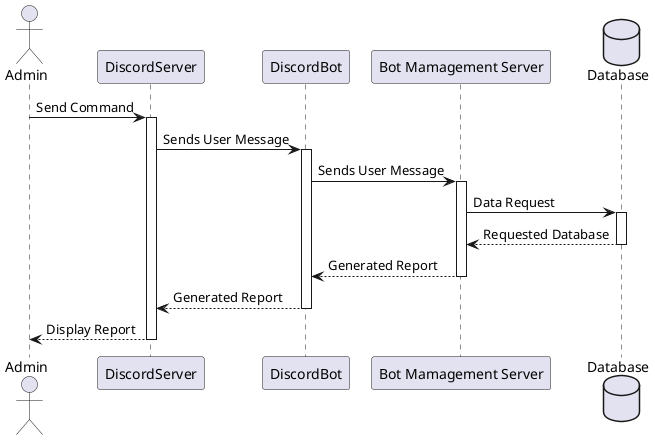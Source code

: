 @startuml

autoactivate on

Actor Admin
participant "DiscordServer"
participant "DiscordBot" as DB
participant "Bot Mamagement Server"  as BMS
Database Database

  Admin -> DiscordServer: Send Command
  DiscordServer -> DB: Sends User Message
  DB -> BMS: Sends User Message
  BMS -> Database: Data Request
  Database --> BMS: Requested Database
  BMS --> DB: Generated Report
  DB --> DiscordServer: Generated Report
  DiscordServer --> Admin: Display Report

@enduml